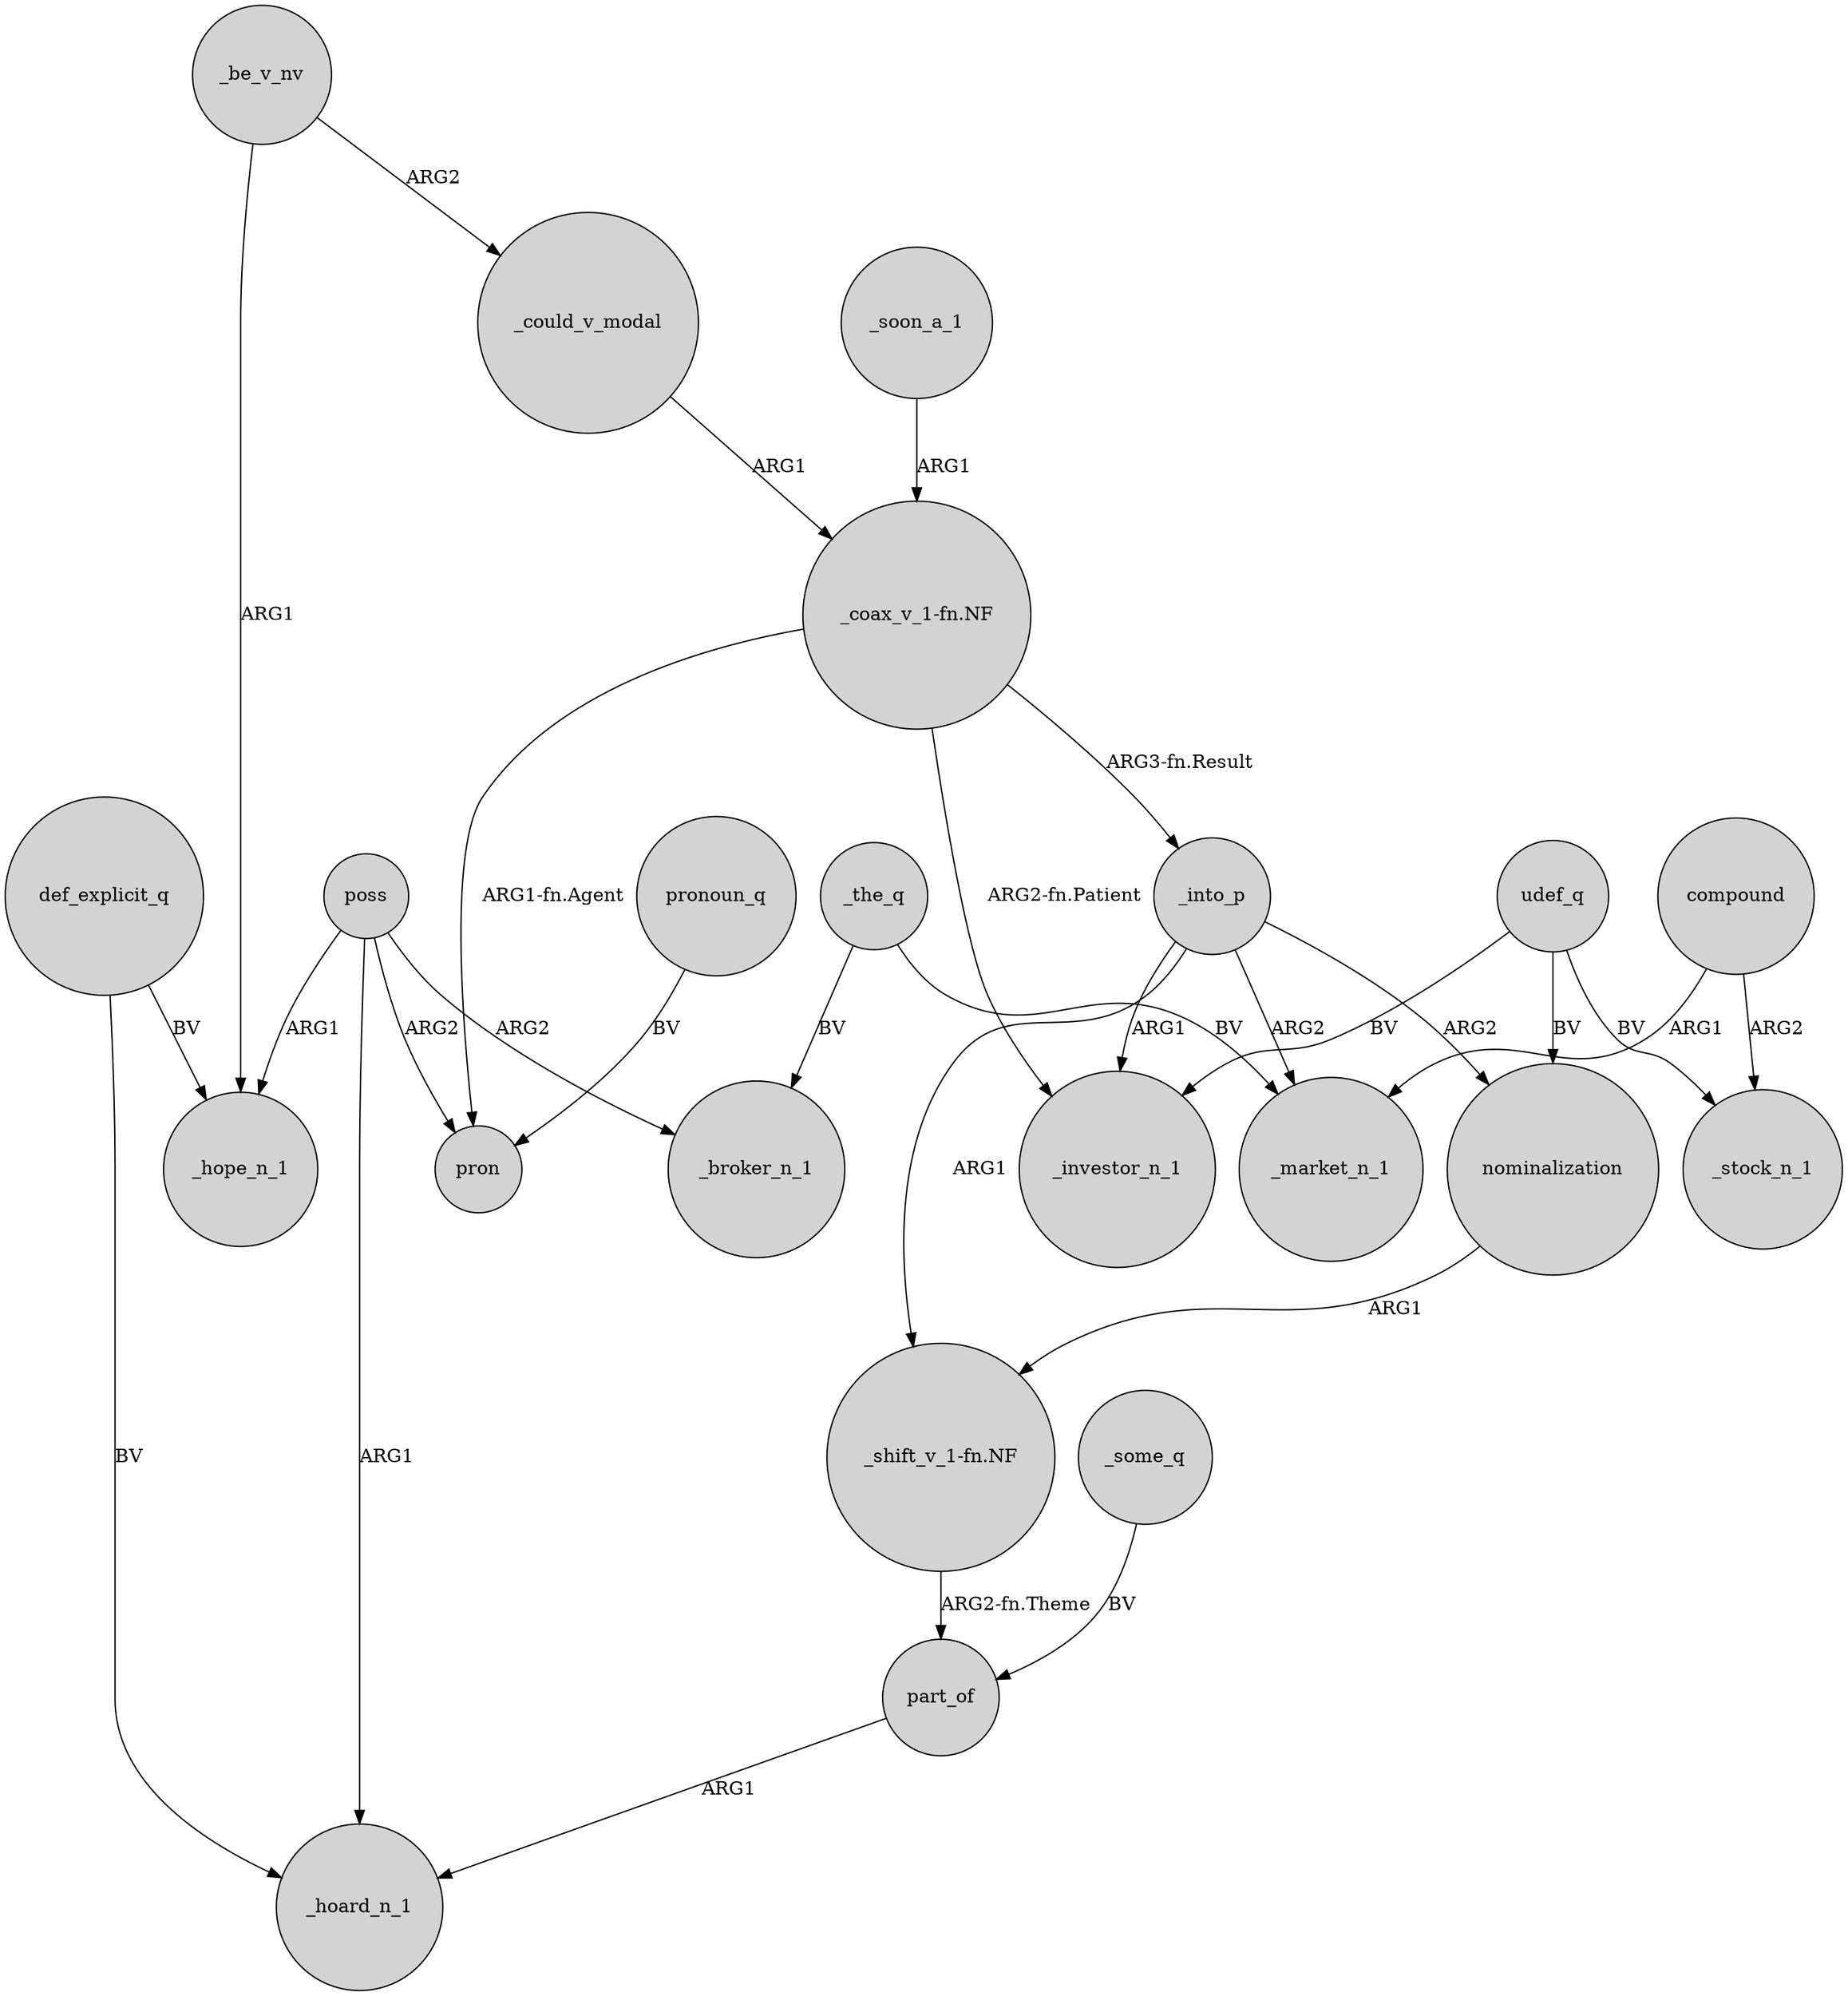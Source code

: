 digraph {
	node [shape=circle style=filled]
	_be_v_nv -> _hope_n_1 [label=ARG1]
	_could_v_modal -> "_coax_v_1-fn.NF" [label=ARG1]
	_soon_a_1 -> "_coax_v_1-fn.NF" [label=ARG1]
	def_explicit_q -> _hoard_n_1 [label=BV]
	poss -> pron [label=ARG2]
	poss -> _hoard_n_1 [label=ARG1]
	"_coax_v_1-fn.NF" -> _into_p [label="ARG3-fn.Result"]
	udef_q -> _investor_n_1 [label=BV]
	def_explicit_q -> _hope_n_1 [label=BV]
	poss -> _broker_n_1 [label=ARG2]
	"_coax_v_1-fn.NF" -> pron [label="ARG1-fn.Agent"]
	_into_p -> nominalization [label=ARG2]
	nominalization -> "_shift_v_1-fn.NF" [label=ARG1]
	"_coax_v_1-fn.NF" -> _investor_n_1 [label="ARG2-fn.Patient"]
	_some_q -> part_of [label=BV]
	compound -> _stock_n_1 [label=ARG2]
	pronoun_q -> pron [label=BV]
	_into_p -> "_shift_v_1-fn.NF" [label=ARG1]
	_be_v_nv -> _could_v_modal [label=ARG2]
	udef_q -> _stock_n_1 [label=BV]
	poss -> _hope_n_1 [label=ARG1]
	udef_q -> nominalization [label=BV]
	_into_p -> _market_n_1 [label=ARG2]
	compound -> _market_n_1 [label=ARG1]
	_the_q -> _market_n_1 [label=BV]
	_into_p -> _investor_n_1 [label=ARG1]
	part_of -> _hoard_n_1 [label=ARG1]
	_the_q -> _broker_n_1 [label=BV]
	"_shift_v_1-fn.NF" -> part_of [label="ARG2-fn.Theme"]
}
